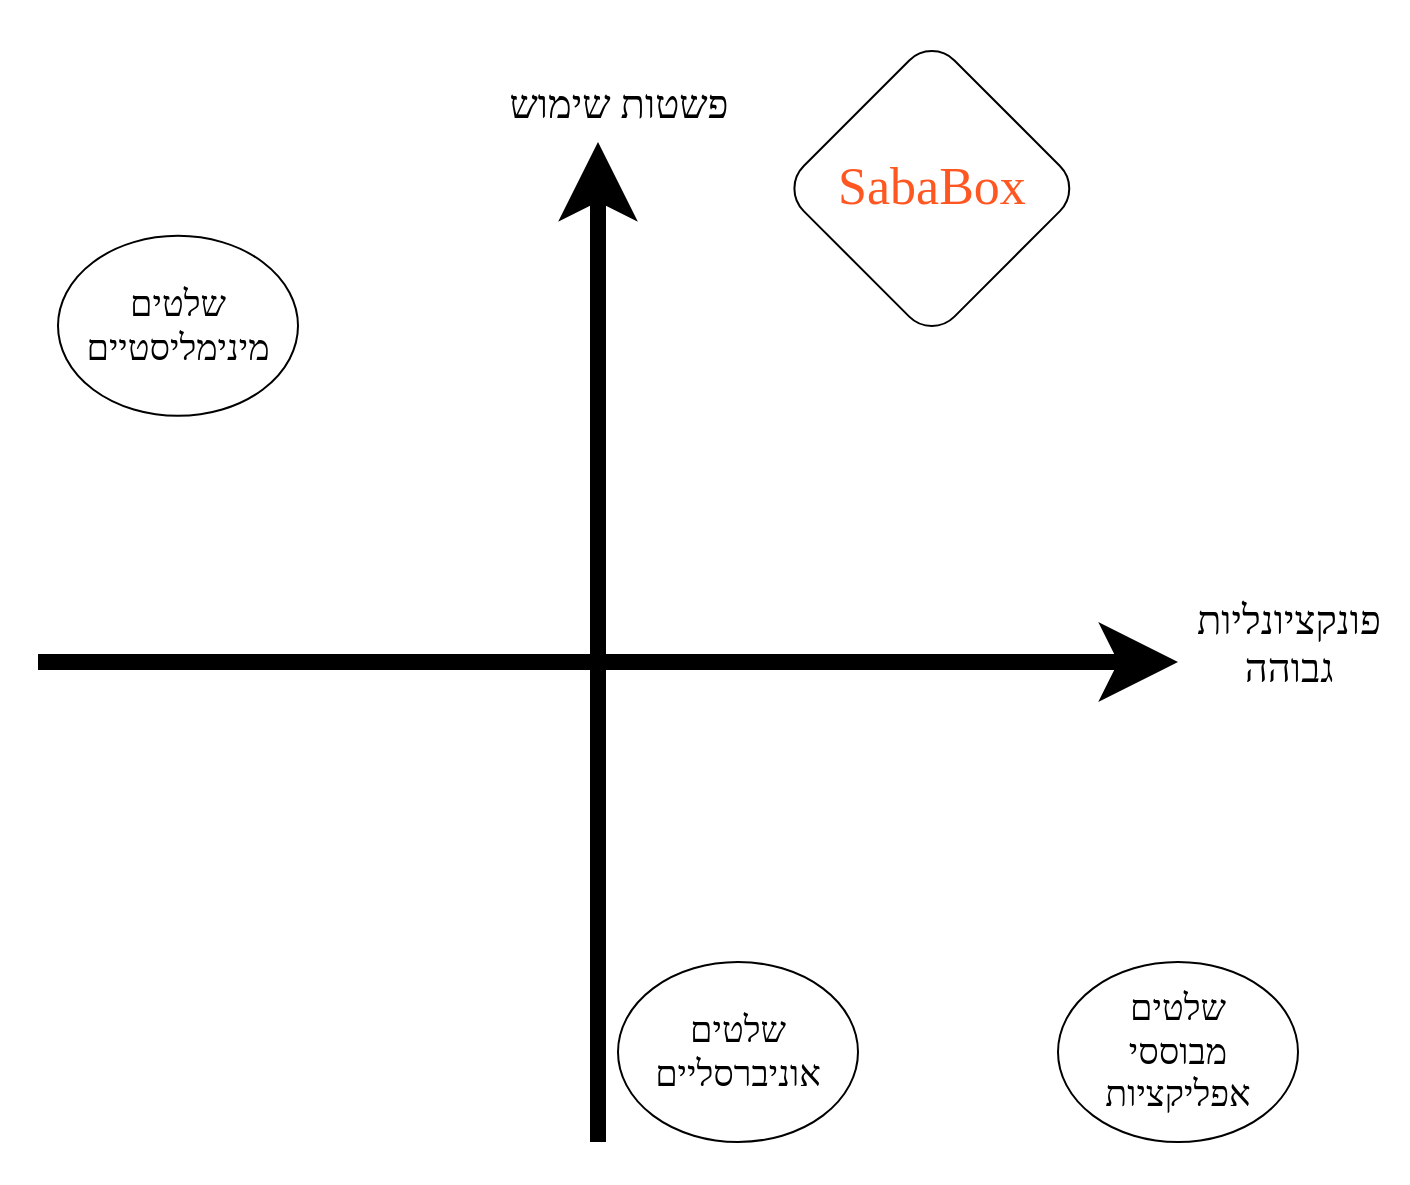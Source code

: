 <mxfile version="15.3.5" type="github"><diagram id="MuKXYqpiKa0_7FEZy5uY" name="Page-1"><mxGraphModel dx="1550" dy="824" grid="0" gridSize="10" guides="1" tooltips="1" connect="1" arrows="1" fold="1" page="1" pageScale="1" pageWidth="827" pageHeight="1169" math="0" shadow="0"><root><mxCell id="0"/><mxCell id="1" parent="0"/><mxCell id="LM7LDnPKNySJUND8WAN1-1" value="" style="endArrow=classic;html=1;startSize=14;endSize=14;sourcePerimeterSpacing=8;targetPerimeterSpacing=8;strokeWidth=8;" edge="1" parent="1"><mxGeometry width="50" height="50" relative="1" as="geometry"><mxPoint x="120" y="410" as="sourcePoint"/><mxPoint x="690" y="410" as="targetPoint"/></mxGeometry></mxCell><mxCell id="LM7LDnPKNySJUND8WAN1-2" value="" style="endArrow=classic;html=1;startSize=14;endSize=14;sourcePerimeterSpacing=8;targetPerimeterSpacing=8;strokeWidth=8;fontSize=14;" edge="1" parent="1"><mxGeometry width="50" height="50" relative="1" as="geometry"><mxPoint x="400" y="650" as="sourcePoint"/><mxPoint x="400" y="150" as="targetPoint"/></mxGeometry></mxCell><mxCell id="LM7LDnPKNySJUND8WAN1-3" value="&lt;div style=&quot;font-size: 20px&quot;&gt;&lt;font style=&quot;font-size: 20px&quot; data-font-src=&quot;https://fonts.googleapis.com/css?family=Secular+One&quot; face=&quot;Secular One&quot;&gt;פונקציונליות&lt;/font&gt;&lt;/div&gt;&lt;div style=&quot;font-size: 20px&quot;&gt;&lt;font style=&quot;font-size: 20px&quot; data-font-src=&quot;https://fonts.googleapis.com/css?family=Secular+One&quot; face=&quot;Secular One&quot;&gt;גבוהה&lt;br&gt;&lt;/font&gt;&lt;/div&gt;" style="text;html=1;align=center;verticalAlign=middle;resizable=0;points=[];autosize=1;strokeColor=none;fillColor=none;" vertex="1" parent="1"><mxGeometry x="685" y="380" width="120" height="40" as="geometry"/></mxCell><mxCell id="LM7LDnPKNySJUND8WAN1-4" value="&lt;font style=&quot;font-size: 20px&quot; data-font-src=&quot;https://fonts.googleapis.com/css?family=Secular+One&quot; face=&quot;Secular One&quot;&gt;פשטות שימוש&lt;/font&gt;" style="text;html=1;align=center;verticalAlign=middle;resizable=0;points=[];autosize=1;strokeColor=none;fillColor=none;" vertex="1" parent="1"><mxGeometry x="345" y="120" width="130" height="20" as="geometry"/></mxCell><mxCell id="LM7LDnPKNySJUND8WAN1-5" value="&lt;font style=&quot;font-size: 18px&quot; data-font-src=&quot;https://fonts.googleapis.com/css?family=Secular+One&quot; face=&quot;Secular One&quot;&gt;שלטים מינימליסטיים&lt;/font&gt;" style="ellipse;whiteSpace=wrap;html=1;hachureGap=4;pointerEvents=0;verticalAlign=middle;" vertex="1" parent="1"><mxGeometry x="130" y="196.92" width="120" height="90" as="geometry"/></mxCell><mxCell id="LM7LDnPKNySJUND8WAN1-6" value="&lt;font style=&quot;font-size: 18px&quot;&gt;&lt;font data-font-src=&quot;https://fonts.googleapis.com/css?family=Secular+One&quot; style=&quot;font-size: 18px&quot; face=&quot;Secular One&quot;&gt;שלטים אוניברסליים&lt;/font&gt;&lt;br&gt;&lt;/font&gt;" style="ellipse;whiteSpace=wrap;html=1;hachureGap=4;pointerEvents=0;verticalAlign=middle;" vertex="1" parent="1"><mxGeometry x="410" y="560" width="120" height="90" as="geometry"/></mxCell><mxCell id="LM7LDnPKNySJUND8WAN1-7" value="&lt;font style=&quot;font-size: 18px&quot; data-font-src=&quot;https://fonts.googleapis.com/css?family=Secular+One&quot; face=&quot;Secular One&quot;&gt;שלטים &lt;br&gt;מבוססי אפליקציות&lt;br&gt;&lt;/font&gt;" style="ellipse;whiteSpace=wrap;html=1;hachureGap=4;pointerEvents=0;verticalAlign=middle;" vertex="1" parent="1"><mxGeometry x="630" y="560" width="120" height="90" as="geometry"/></mxCell><mxCell id="LM7LDnPKNySJUND8WAN1-16" value="" style="group" vertex="1" connectable="0" parent="1"><mxGeometry x="474.996" y="79.996" width="183.848" height="183.848" as="geometry"/></mxCell><mxCell id="LM7LDnPKNySJUND8WAN1-9" value="" style="rounded=1;whiteSpace=wrap;html=1;hachureGap=4;pointerEvents=0;verticalAlign=middle;rotation=45;" vertex="1" parent="LM7LDnPKNySJUND8WAN1-16"><mxGeometry x="38.65" y="40" width="106.54" height="106.54" as="geometry"/></mxCell><mxCell id="LM7LDnPKNySJUND8WAN1-15" value="&lt;font data-font-src=&quot;https://fonts.googleapis.com/css?family=Alfa+Slab+One&quot; style=&quot;font-size: 26px;&quot; face=&quot;Alfa Slab One&quot; color=&quot;#ff5722&quot;&gt;SabaBox&lt;/font&gt;" style="text;html=1;strokeColor=none;fillColor=none;align=center;verticalAlign=middle;whiteSpace=wrap;rounded=0;hachureGap=4;pointerEvents=0;fontSize=26;" vertex="1" parent="LM7LDnPKNySJUND8WAN1-16"><mxGeometry x="1.924" y="81.924" width="180" height="20" as="geometry"/></mxCell></root></mxGraphModel></diagram></mxfile>